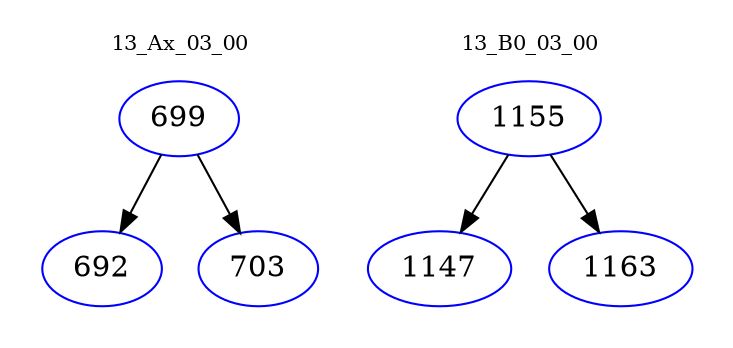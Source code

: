 digraph{
subgraph cluster_0 {
color = white
label = "13_Ax_03_00";
fontsize=10;
T0_699 [label="699", color="blue"]
T0_699 -> T0_692 [color="black"]
T0_692 [label="692", color="blue"]
T0_699 -> T0_703 [color="black"]
T0_703 [label="703", color="blue"]
}
subgraph cluster_1 {
color = white
label = "13_B0_03_00";
fontsize=10;
T1_1155 [label="1155", color="blue"]
T1_1155 -> T1_1147 [color="black"]
T1_1147 [label="1147", color="blue"]
T1_1155 -> T1_1163 [color="black"]
T1_1163 [label="1163", color="blue"]
}
}
